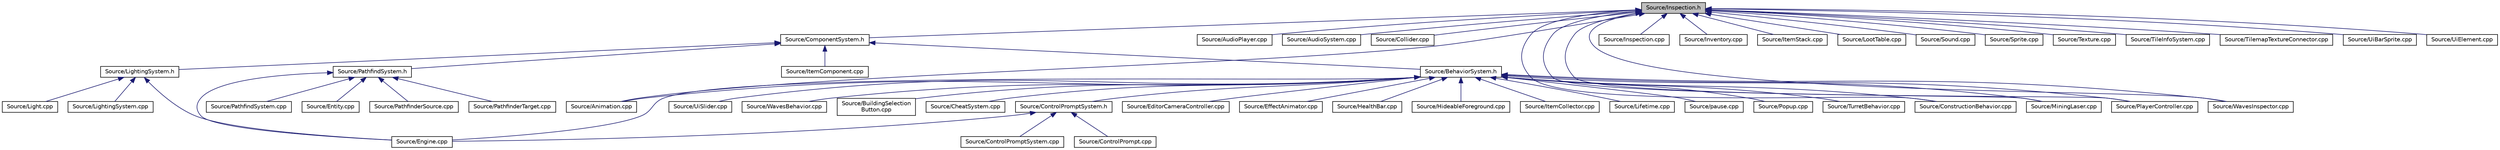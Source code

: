 digraph "Source/Inspection.h"
{
 // LATEX_PDF_SIZE
  edge [fontname="Helvetica",fontsize="10",labelfontname="Helvetica",labelfontsize="10"];
  node [fontname="Helvetica",fontsize="10",shape=record];
  Node1 [label="Source/Inspection.h",height=0.2,width=0.4,color="black", fillcolor="grey75", style="filled", fontcolor="black",tooltip="Helper methods for inspecting things."];
  Node1 -> Node2 [dir="back",color="midnightblue",fontsize="10",style="solid"];
  Node2 [label="Source/Animation.cpp",height=0.2,width=0.4,color="black", fillcolor="white", style="filled",URL="$Animation_8cpp.html",tooltip="animation component implimentation"];
  Node1 -> Node3 [dir="back",color="midnightblue",fontsize="10",style="solid"];
  Node3 [label="Source/AudioPlayer.cpp",height=0.2,width=0.4,color="black", fillcolor="white", style="filled",URL="$AudioPlayer_8cpp.html",tooltip="Component that plays audio."];
  Node1 -> Node4 [dir="back",color="midnightblue",fontsize="10",style="solid"];
  Node4 [label="Source/AudioSystem.cpp",height=0.2,width=0.4,color="black", fillcolor="white", style="filled",URL="$AudioSystem_8cpp.html",tooltip="System that implements FMOD and allows the loading and playing of audio."];
  Node1 -> Node5 [dir="back",color="midnightblue",fontsize="10",style="solid"];
  Node5 [label="Source/Collider.cpp",height=0.2,width=0.4,color="black", fillcolor="white", style="filled",URL="$Collider_8cpp.html",tooltip="Base component for detecting collisions."];
  Node1 -> Node6 [dir="back",color="midnightblue",fontsize="10",style="solid"];
  Node6 [label="Source/ComponentSystem.h",height=0.2,width=0.4,color="black", fillcolor="white", style="filled",URL="$ComponentSystem_8h.html",tooltip="System that keeps track of a specific kind of Component."];
  Node6 -> Node7 [dir="back",color="midnightblue",fontsize="10",style="solid"];
  Node7 [label="Source/BehaviorSystem.h",height=0.2,width=0.4,color="black", fillcolor="white", style="filled",URL="$BehaviorSystem_8h.html",tooltip="System that keeps track of and updates a specific kind of Behavior."];
  Node7 -> Node2 [dir="back",color="midnightblue",fontsize="10",style="solid"];
  Node7 -> Node8 [dir="back",color="midnightblue",fontsize="10",style="solid"];
  Node8 [label="Source/BuildingSelection\lButton.cpp",height=0.2,width=0.4,color="black", fillcolor="white", style="filled",URL="$BuildingSelectionButton_8cpp.html",tooltip="button that selects which building the ConstructionManager should place"];
  Node7 -> Node9 [dir="back",color="midnightblue",fontsize="10",style="solid"];
  Node9 [label="Source/CheatSystem.cpp",height=0.2,width=0.4,color="black", fillcolor="white", style="filled",URL="$CheatSystem_8cpp.html",tooltip="CheatSystem Class definition."];
  Node7 -> Node10 [dir="back",color="midnightblue",fontsize="10",style="solid"];
  Node10 [label="Source/ConstructionBehavior.cpp",height=0.2,width=0.4,color="black", fillcolor="white", style="filled",URL="$ConstructionBehavior_8cpp.html",tooltip="handles the construction of towers and modification of terrain"];
  Node7 -> Node11 [dir="back",color="midnightblue",fontsize="10",style="solid"];
  Node11 [label="Source/ControlPromptSystem.h",height=0.2,width=0.4,color="black", fillcolor="white", style="filled",URL="$ControlPromptSystem_8h.html",tooltip="System that displays ControlPrompts from Actions."];
  Node11 -> Node12 [dir="back",color="midnightblue",fontsize="10",style="solid"];
  Node12 [label="Source/ControlPrompt.cpp",height=0.2,width=0.4,color="black", fillcolor="white", style="filled",URL="$ControlPrompt_8cpp.html",tooltip="Displays a control prompt for an ActionReference."];
  Node11 -> Node13 [dir="back",color="midnightblue",fontsize="10",style="solid"];
  Node13 [label="Source/ControlPromptSystem.cpp",height=0.2,width=0.4,color="black", fillcolor="white", style="filled",URL="$ControlPromptSystem_8cpp.html",tooltip="System that displays ControlPrompts from Actions."];
  Node11 -> Node14 [dir="back",color="midnightblue",fontsize="10",style="solid"];
  Node14 [label="Source/Engine.cpp",height=0.2,width=0.4,color="black", fillcolor="white", style="filled",URL="$Engine_8cpp.html",tooltip="Engine class."];
  Node7 -> Node15 [dir="back",color="midnightblue",fontsize="10",style="solid"];
  Node15 [label="Source/EditorCameraController.cpp",height=0.2,width=0.4,color="black", fillcolor="white", style="filled",URL="$EditorCameraController_8cpp.html",tooltip="controls the camera while in the editor"];
  Node7 -> Node16 [dir="back",color="midnightblue",fontsize="10",style="solid"];
  Node16 [label="Source/EffectAnimator.cpp",height=0.2,width=0.4,color="black", fillcolor="white", style="filled",URL="$EffectAnimator_8cpp.html",tooltip="Component that animates a Transform's matrix."];
  Node7 -> Node14 [dir="back",color="midnightblue",fontsize="10",style="solid"];
  Node7 -> Node17 [dir="back",color="midnightblue",fontsize="10",style="solid"];
  Node17 [label="Source/HealthBar.cpp",height=0.2,width=0.4,color="black", fillcolor="white", style="filled",URL="$HealthBar_8cpp.html",tooltip="health bar UI that displays offset from an Entity with a Health component"];
  Node7 -> Node18 [dir="back",color="midnightblue",fontsize="10",style="solid"];
  Node18 [label="Source/HideableForeground.cpp",height=0.2,width=0.4,color="black", fillcolor="white", style="filled",URL="$HideableForeground_8cpp.html",tooltip="Component that hides an attached Sprite when it overlaps something."];
  Node7 -> Node19 [dir="back",color="midnightblue",fontsize="10",style="solid"];
  Node19 [label="Source/ItemCollector.cpp",height=0.2,width=0.4,color="black", fillcolor="white", style="filled",URL="$ItemCollector_8cpp.html",tooltip="Component that attracts and collects item entities in the world."];
  Node7 -> Node20 [dir="back",color="midnightblue",fontsize="10",style="solid"];
  Node20 [label="Source/Lifetime.cpp",height=0.2,width=0.4,color="black", fillcolor="white", style="filled",URL="$Lifetime_8cpp.html",tooltip="Component that destroys it's Enity after a given length of time."];
  Node7 -> Node21 [dir="back",color="midnightblue",fontsize="10",style="solid"];
  Node21 [label="Source/MiningLaser.cpp",height=0.2,width=0.4,color="black", fillcolor="white", style="filled",URL="$MiningLaser_8cpp.html",tooltip="Digging laser controllable by an entity."];
  Node7 -> Node22 [dir="back",color="midnightblue",fontsize="10",style="solid"];
  Node22 [label="Source/pause.cpp",height=0.2,width=0.4,color="black", fillcolor="white", style="filled",URL="$pause_8cpp.html",tooltip="Component that pauses the game when the PauseComponent button is pressed."];
  Node7 -> Node23 [dir="back",color="midnightblue",fontsize="10",style="solid"];
  Node23 [label="Source/PlayerController.cpp",height=0.2,width=0.4,color="black", fillcolor="white", style="filled",URL="$PlayerController_8cpp.html",tooltip="PlayerController Behaviour Class."];
  Node7 -> Node24 [dir="back",color="midnightblue",fontsize="10",style="solid"];
  Node24 [label="Source/Popup.cpp",height=0.2,width=0.4,color="black", fillcolor="white", style="filled",URL="$Popup_8cpp.html",tooltip="DESCRIPTION HERE."];
  Node7 -> Node25 [dir="back",color="midnightblue",fontsize="10",style="solid"];
  Node25 [label="Source/TurretBehavior.cpp",height=0.2,width=0.4,color="black", fillcolor="white", style="filled",URL="$TurretBehavior_8cpp.html",tooltip="Behavior Compenent for Basic Turret"];
  Node7 -> Node26 [dir="back",color="midnightblue",fontsize="10",style="solid"];
  Node26 [label="Source/UiSlider.cpp",height=0.2,width=0.4,color="black", fillcolor="white", style="filled",URL="$UiSlider_8cpp.html",tooltip="Ui Slider component."];
  Node7 -> Node27 [dir="back",color="midnightblue",fontsize="10",style="solid"];
  Node27 [label="Source/WavesBehavior.cpp",height=0.2,width=0.4,color="black", fillcolor="white", style="filled",URL="$WavesBehavior_8cpp.html",tooltip="Definitions for wave and spawning behavior."];
  Node7 -> Node28 [dir="back",color="midnightblue",fontsize="10",style="solid"];
  Node28 [label="Source/WavesInspector.cpp",height=0.2,width=0.4,color="black", fillcolor="white", style="filled",URL="$WavesInspector_8cpp.html",tooltip="Definitions for wave and spawning editing in game."];
  Node6 -> Node29 [dir="back",color="midnightblue",fontsize="10",style="solid"];
  Node29 [label="Source/ItemComponent.cpp",height=0.2,width=0.4,color="black", fillcolor="white", style="filled",URL="$ItemComponent_8cpp.html",tooltip="Item in the world that can be picked up."];
  Node6 -> Node30 [dir="back",color="midnightblue",fontsize="10",style="solid"];
  Node30 [label="Source/LightingSystem.h",height=0.2,width=0.4,color="black", fillcolor="white", style="filled",URL="$LightingSystem_8h.html",tooltip="Lighting system interface."];
  Node30 -> Node14 [dir="back",color="midnightblue",fontsize="10",style="solid"];
  Node30 -> Node31 [dir="back",color="midnightblue",fontsize="10",style="solid"];
  Node31 [label="Source/Light.cpp",height=0.2,width=0.4,color="black", fillcolor="white", style="filled",URL="$Light_8cpp.html",tooltip="Light source component. It shines."];
  Node30 -> Node32 [dir="back",color="midnightblue",fontsize="10",style="solid"];
  Node32 [label="Source/LightingSystem.cpp",height=0.2,width=0.4,color="black", fillcolor="white", style="filled",URL="$LightingSystem_8cpp.html",tooltip="Renders lights in the scene."];
  Node6 -> Node33 [dir="back",color="midnightblue",fontsize="10",style="solid"];
  Node33 [label="Source/PathfindSystem.h",height=0.2,width=0.4,color="black", fillcolor="white", style="filled",URL="$PathfindSystem_8h.html",tooltip="System in charge of pathfinding. Keeps track of targets, runs the flowfield algorithm."];
  Node33 -> Node14 [dir="back",color="midnightblue",fontsize="10",style="solid"];
  Node33 -> Node34 [dir="back",color="midnightblue",fontsize="10",style="solid"];
  Node34 [label="Source/Entity.cpp",height=0.2,width=0.4,color="black", fillcolor="white", style="filled",URL="$Entity_8cpp.html",tooltip="Function definitions for the Entity class."];
  Node33 -> Node35 [dir="back",color="midnightblue",fontsize="10",style="solid"];
  Node35 [label="Source/PathfinderSource.cpp",height=0.2,width=0.4,color="black", fillcolor="white", style="filled",URL="$PathfinderSource_8cpp.html",tooltip="Defines parent entity as the map for pathfinding."];
  Node33 -> Node36 [dir="back",color="midnightblue",fontsize="10",style="solid"];
  Node36 [label="Source/PathfinderTarget.cpp",height=0.2,width=0.4,color="black", fillcolor="white", style="filled",URL="$PathfinderTarget_8cpp.html",tooltip="Marks parent entity as a target for the enemies."];
  Node33 -> Node37 [dir="back",color="midnightblue",fontsize="10",style="solid"];
  Node37 [label="Source/PathfindSystem.cpp",height=0.2,width=0.4,color="black", fillcolor="white", style="filled",URL="$PathfindSystem_8cpp.html",tooltip="System in charge of pathfinding. Keeps track of targets, runs the flowfield algorithm."];
  Node1 -> Node10 [dir="back",color="midnightblue",fontsize="10",style="solid"];
  Node1 -> Node38 [dir="back",color="midnightblue",fontsize="10",style="solid"];
  Node38 [label="Source/Inspection.cpp",height=0.2,width=0.4,color="black", fillcolor="white", style="filled",URL="$Inspection_8cpp.html",tooltip="Helper methods for inspecting things."];
  Node1 -> Node39 [dir="back",color="midnightblue",fontsize="10",style="solid"];
  Node39 [label="Source/Inventory.cpp",height=0.2,width=0.4,color="black", fillcolor="white", style="filled",URL="$Inventory_8cpp.html",tooltip="Inventory component that stores items."];
  Node1 -> Node40 [dir="back",color="midnightblue",fontsize="10",style="solid"];
  Node40 [label="Source/ItemStack.cpp",height=0.2,width=0.4,color="black", fillcolor="white", style="filled",URL="$ItemStack_8cpp.html",tooltip="a stack of multiple items of the same type"];
  Node1 -> Node41 [dir="back",color="midnightblue",fontsize="10",style="solid"];
  Node41 [label="Source/LootTable.cpp",height=0.2,width=0.4,color="black", fillcolor="white", style="filled",URL="$LootTable_8cpp.html",tooltip="class for dropping configurable loot"];
  Node1 -> Node21 [dir="back",color="midnightblue",fontsize="10",style="solid"];
  Node1 -> Node23 [dir="back",color="midnightblue",fontsize="10",style="solid"];
  Node1 -> Node42 [dir="back",color="midnightblue",fontsize="10",style="solid"];
  Node42 [label="Source/Sound.cpp",height=0.2,width=0.4,color="black", fillcolor="white", style="filled",URL="$Sound_8cpp.html",tooltip="Wrapper class for FMOD sounds."];
  Node1 -> Node43 [dir="back",color="midnightblue",fontsize="10",style="solid"];
  Node43 [label="Source/Sprite.cpp",height=0.2,width=0.4,color="black", fillcolor="white", style="filled",URL="$Sprite_8cpp.html",tooltip="Implementation of Sprite component."];
  Node1 -> Node44 [dir="back",color="midnightblue",fontsize="10",style="solid"];
  Node44 [label="Source/Texture.cpp",height=0.2,width=0.4,color="black", fillcolor="white", style="filled",URL="$Texture_8cpp.html",tooltip="Wrapper/manager for OpenGL texture."];
  Node1 -> Node45 [dir="back",color="midnightblue",fontsize="10",style="solid"];
  Node45 [label="Source/TileInfoSystem.cpp",height=0.2,width=0.4,color="black", fillcolor="white", style="filled",URL="$TileInfoSystem_8cpp.html",tooltip="System to get info about given tile indices."];
  Node1 -> Node46 [dir="back",color="midnightblue",fontsize="10",style="solid"];
  Node46 [label="Source/TilemapTextureConnector.cpp",height=0.2,width=0.4,color="black", fillcolor="white", style="filled",URL="$TilemapTextureConnector_8cpp.html",tooltip="Component that uses a parent 'source' tilemap to update a child tilemap with connected textures."];
  Node1 -> Node47 [dir="back",color="midnightblue",fontsize="10",style="solid"];
  Node47 [label="Source/UiBarSprite.cpp",height=0.2,width=0.4,color="black", fillcolor="white", style="filled",URL="$UiBarSprite_8cpp.html",tooltip="sprite that renders a ui bar"];
  Node1 -> Node48 [dir="back",color="midnightblue",fontsize="10",style="solid"];
  Node48 [label="Source/UiElement.cpp",height=0.2,width=0.4,color="black", fillcolor="white", style="filled",URL="$UiElement_8cpp.html",tooltip="Ui element component."];
  Node1 -> Node28 [dir="back",color="midnightblue",fontsize="10",style="solid"];
}
